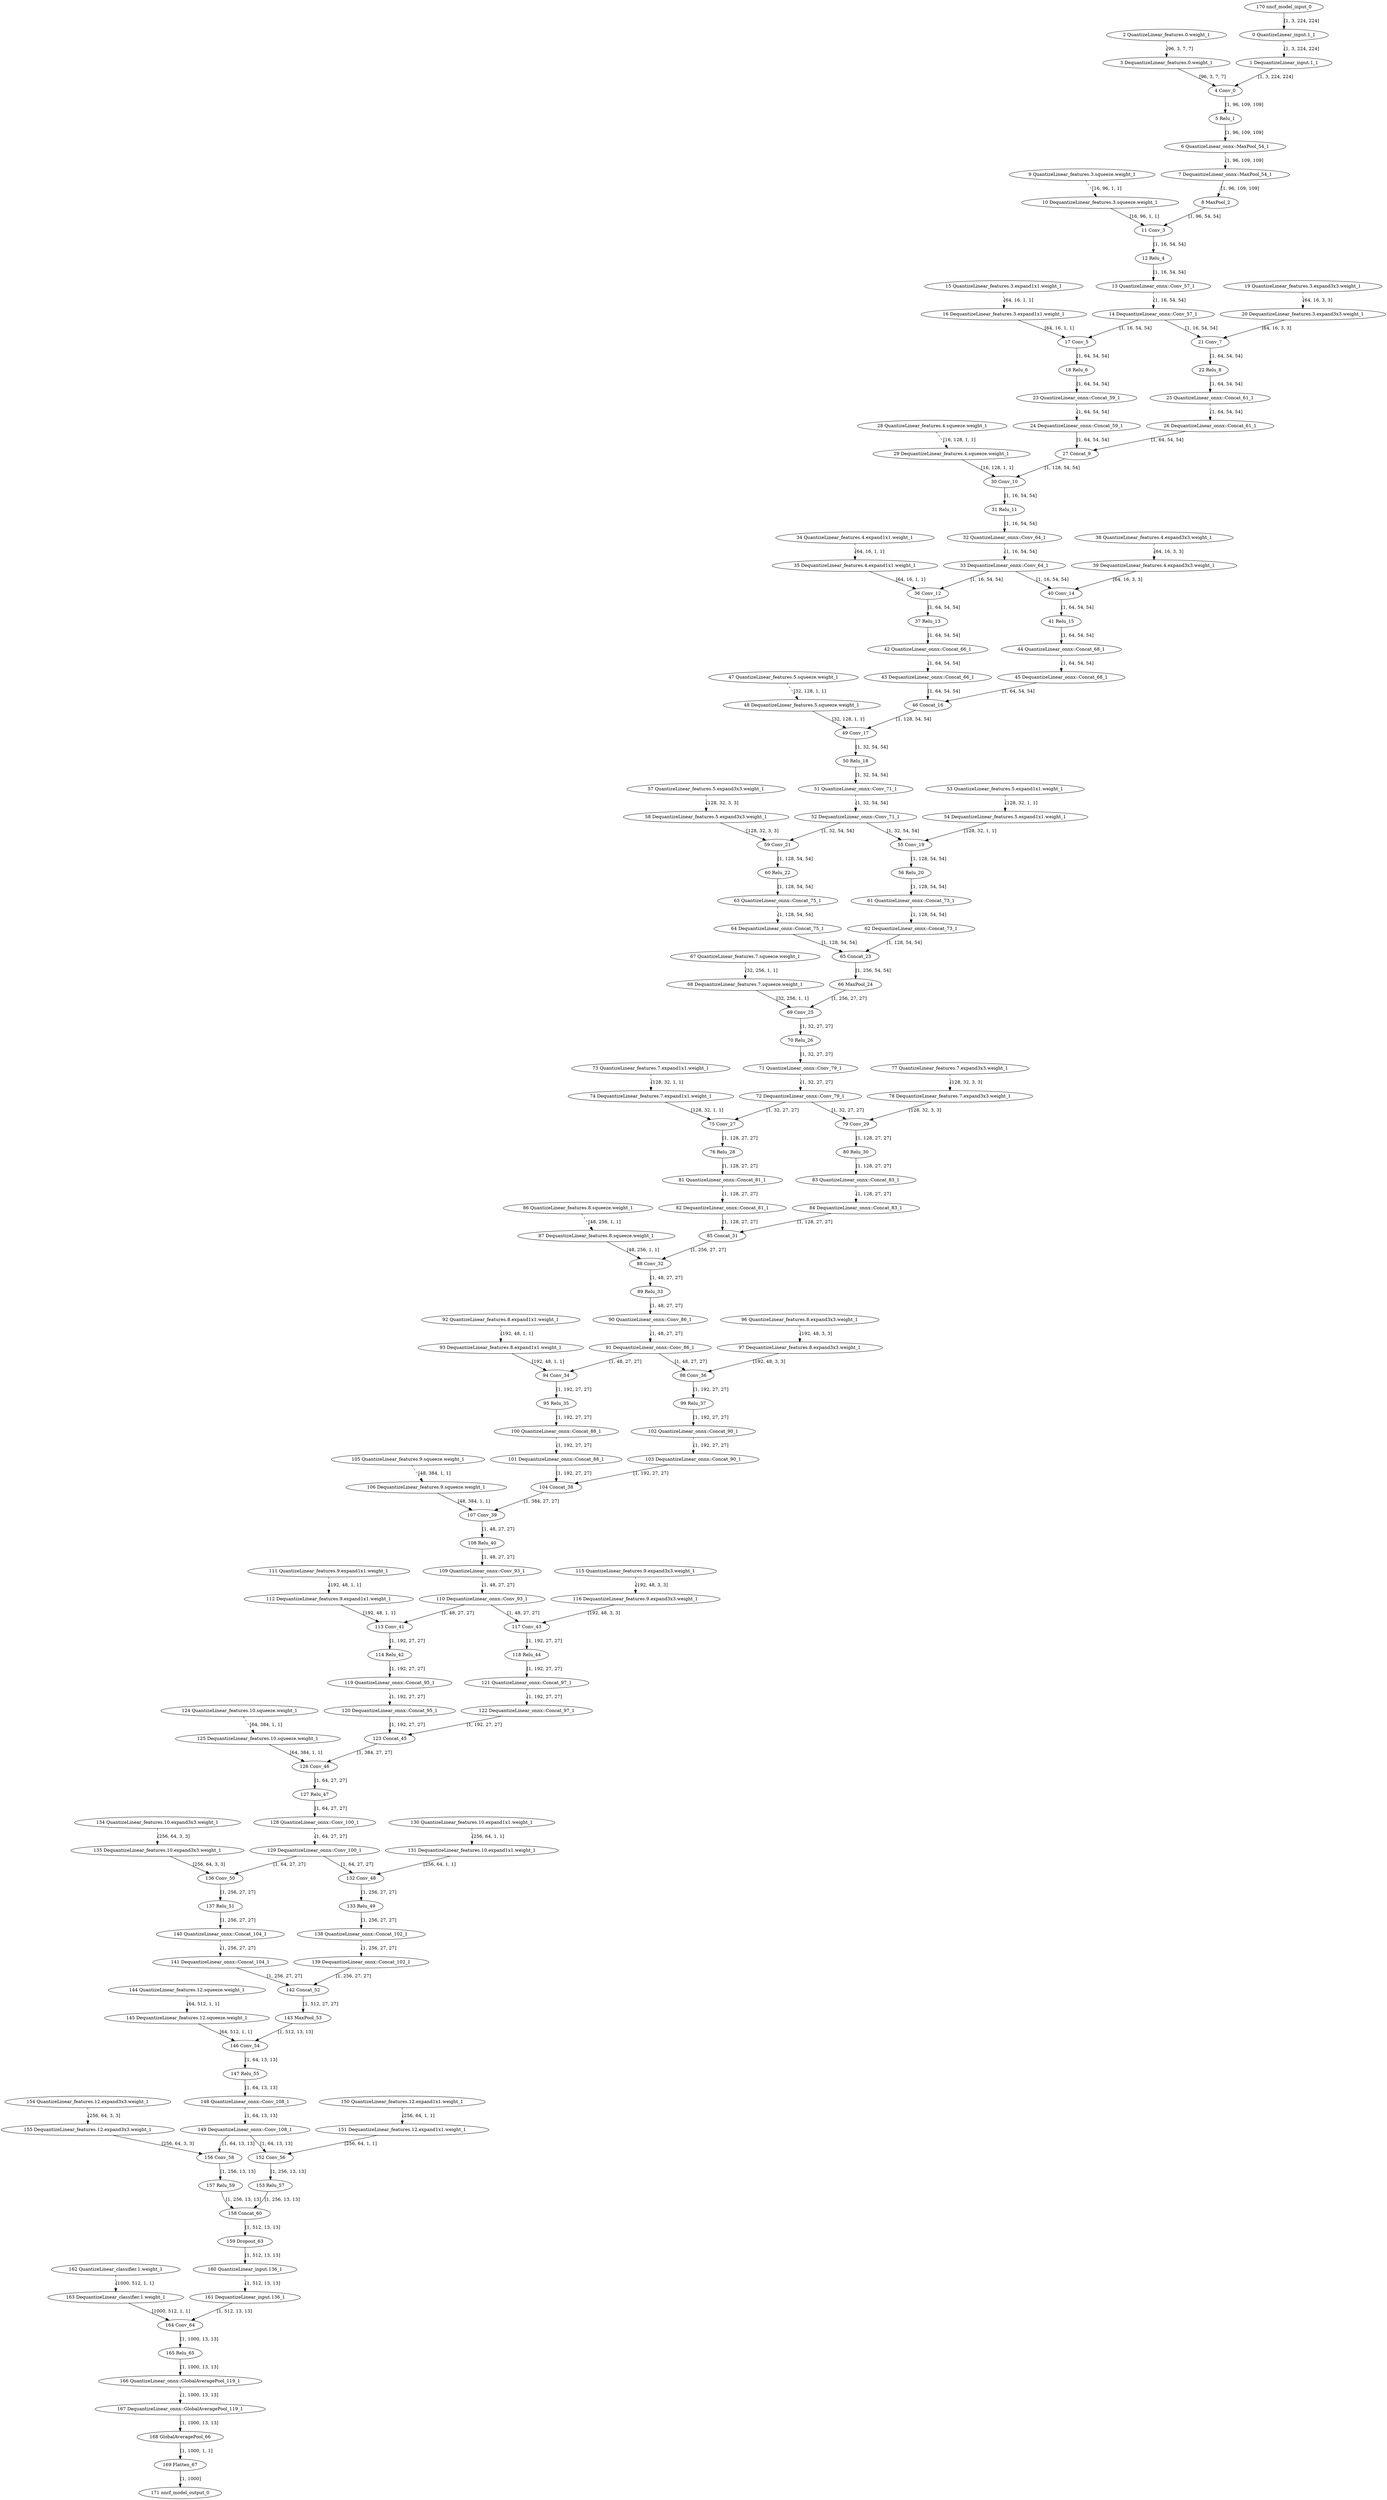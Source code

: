 strict digraph  {
"0 QuantizeLinear_input.1_1" [id=0, type=QuantizeLinear];
"1 DequantizeLinear_input.1_1" [id=1, type=DequantizeLinear];
"2 QuantizeLinear_features.0.weight_1" [id=2, type=QuantizeLinear];
"3 DequantizeLinear_features.0.weight_1" [id=3, type=DequantizeLinear];
"4 Conv_0" [id=4, type=Conv];
"5 Relu_1" [id=5, type=Relu];
"6 QuantizeLinear_onnx^^MaxPool_54_1" [id=6, label="6 QuantizeLinear_onnx::MaxPool_54_1", type=QuantizeLinear];
"7 DequantizeLinear_onnx^^MaxPool_54_1" [id=7, label="7 DequantizeLinear_onnx::MaxPool_54_1", type=DequantizeLinear];
"8 MaxPool_2" [id=8, type=MaxPool];
"9 QuantizeLinear_features.3.squeeze.weight_1" [id=9, type=QuantizeLinear];
"10 DequantizeLinear_features.3.squeeze.weight_1" [id=10, type=DequantizeLinear];
"11 Conv_3" [id=11, type=Conv];
"12 Relu_4" [id=12, type=Relu];
"13 QuantizeLinear_onnx^^Conv_57_1" [id=13, label="13 QuantizeLinear_onnx::Conv_57_1", type=QuantizeLinear];
"14 DequantizeLinear_onnx^^Conv_57_1" [id=14, label="14 DequantizeLinear_onnx::Conv_57_1", type=DequantizeLinear];
"15 QuantizeLinear_features.3.expand1x1.weight_1" [id=15, type=QuantizeLinear];
"16 DequantizeLinear_features.3.expand1x1.weight_1" [id=16, type=DequantizeLinear];
"17 Conv_5" [id=17, type=Conv];
"18 Relu_6" [id=18, type=Relu];
"19 QuantizeLinear_features.3.expand3x3.weight_1" [id=19, type=QuantizeLinear];
"20 DequantizeLinear_features.3.expand3x3.weight_1" [id=20, type=DequantizeLinear];
"21 Conv_7" [id=21, type=Conv];
"22 Relu_8" [id=22, type=Relu];
"23 QuantizeLinear_onnx^^Concat_59_1" [id=23, label="23 QuantizeLinear_onnx::Concat_59_1", type=QuantizeLinear];
"24 DequantizeLinear_onnx^^Concat_59_1" [id=24, label="24 DequantizeLinear_onnx::Concat_59_1", type=DequantizeLinear];
"25 QuantizeLinear_onnx^^Concat_61_1" [id=25, label="25 QuantizeLinear_onnx::Concat_61_1", type=QuantizeLinear];
"26 DequantizeLinear_onnx^^Concat_61_1" [id=26, label="26 DequantizeLinear_onnx::Concat_61_1", type=DequantizeLinear];
"27 Concat_9" [id=27, type=Concat];
"28 QuantizeLinear_features.4.squeeze.weight_1" [id=28, type=QuantizeLinear];
"29 DequantizeLinear_features.4.squeeze.weight_1" [id=29, type=DequantizeLinear];
"30 Conv_10" [id=30, type=Conv];
"31 Relu_11" [id=31, type=Relu];
"32 QuantizeLinear_onnx^^Conv_64_1" [id=32, label="32 QuantizeLinear_onnx::Conv_64_1", type=QuantizeLinear];
"33 DequantizeLinear_onnx^^Conv_64_1" [id=33, label="33 DequantizeLinear_onnx::Conv_64_1", type=DequantizeLinear];
"34 QuantizeLinear_features.4.expand1x1.weight_1" [id=34, type=QuantizeLinear];
"35 DequantizeLinear_features.4.expand1x1.weight_1" [id=35, type=DequantizeLinear];
"36 Conv_12" [id=36, type=Conv];
"37 Relu_13" [id=37, type=Relu];
"38 QuantizeLinear_features.4.expand3x3.weight_1" [id=38, type=QuantizeLinear];
"39 DequantizeLinear_features.4.expand3x3.weight_1" [id=39, type=DequantizeLinear];
"40 Conv_14" [id=40, type=Conv];
"41 Relu_15" [id=41, type=Relu];
"42 QuantizeLinear_onnx^^Concat_66_1" [id=42, label="42 QuantizeLinear_onnx::Concat_66_1", type=QuantizeLinear];
"43 DequantizeLinear_onnx^^Concat_66_1" [id=43, label="43 DequantizeLinear_onnx::Concat_66_1", type=DequantizeLinear];
"44 QuantizeLinear_onnx^^Concat_68_1" [id=44, label="44 QuantizeLinear_onnx::Concat_68_1", type=QuantizeLinear];
"45 DequantizeLinear_onnx^^Concat_68_1" [id=45, label="45 DequantizeLinear_onnx::Concat_68_1", type=DequantizeLinear];
"46 Concat_16" [id=46, type=Concat];
"47 QuantizeLinear_features.5.squeeze.weight_1" [id=47, type=QuantizeLinear];
"48 DequantizeLinear_features.5.squeeze.weight_1" [id=48, type=DequantizeLinear];
"49 Conv_17" [id=49, type=Conv];
"50 Relu_18" [id=50, type=Relu];
"51 QuantizeLinear_onnx^^Conv_71_1" [id=51, label="51 QuantizeLinear_onnx::Conv_71_1", type=QuantizeLinear];
"52 DequantizeLinear_onnx^^Conv_71_1" [id=52, label="52 DequantizeLinear_onnx::Conv_71_1", type=DequantizeLinear];
"53 QuantizeLinear_features.5.expand1x1.weight_1" [id=53, type=QuantizeLinear];
"54 DequantizeLinear_features.5.expand1x1.weight_1" [id=54, type=DequantizeLinear];
"55 Conv_19" [id=55, type=Conv];
"56 Relu_20" [id=56, type=Relu];
"57 QuantizeLinear_features.5.expand3x3.weight_1" [id=57, type=QuantizeLinear];
"58 DequantizeLinear_features.5.expand3x3.weight_1" [id=58, type=DequantizeLinear];
"59 Conv_21" [id=59, type=Conv];
"60 Relu_22" [id=60, type=Relu];
"61 QuantizeLinear_onnx^^Concat_73_1" [id=61, label="61 QuantizeLinear_onnx::Concat_73_1", type=QuantizeLinear];
"62 DequantizeLinear_onnx^^Concat_73_1" [id=62, label="62 DequantizeLinear_onnx::Concat_73_1", type=DequantizeLinear];
"63 QuantizeLinear_onnx^^Concat_75_1" [id=63, label="63 QuantizeLinear_onnx::Concat_75_1", type=QuantizeLinear];
"64 DequantizeLinear_onnx^^Concat_75_1" [id=64, label="64 DequantizeLinear_onnx::Concat_75_1", type=DequantizeLinear];
"65 Concat_23" [id=65, type=Concat];
"66 MaxPool_24" [id=66, type=MaxPool];
"67 QuantizeLinear_features.7.squeeze.weight_1" [id=67, type=QuantizeLinear];
"68 DequantizeLinear_features.7.squeeze.weight_1" [id=68, type=DequantizeLinear];
"69 Conv_25" [id=69, type=Conv];
"70 Relu_26" [id=70, type=Relu];
"71 QuantizeLinear_onnx^^Conv_79_1" [id=71, label="71 QuantizeLinear_onnx::Conv_79_1", type=QuantizeLinear];
"72 DequantizeLinear_onnx^^Conv_79_1" [id=72, label="72 DequantizeLinear_onnx::Conv_79_1", type=DequantizeLinear];
"73 QuantizeLinear_features.7.expand1x1.weight_1" [id=73, type=QuantizeLinear];
"74 DequantizeLinear_features.7.expand1x1.weight_1" [id=74, type=DequantizeLinear];
"75 Conv_27" [id=75, type=Conv];
"76 Relu_28" [id=76, type=Relu];
"77 QuantizeLinear_features.7.expand3x3.weight_1" [id=77, type=QuantizeLinear];
"78 DequantizeLinear_features.7.expand3x3.weight_1" [id=78, type=DequantizeLinear];
"79 Conv_29" [id=79, type=Conv];
"80 Relu_30" [id=80, type=Relu];
"81 QuantizeLinear_onnx^^Concat_81_1" [id=81, label="81 QuantizeLinear_onnx::Concat_81_1", type=QuantizeLinear];
"82 DequantizeLinear_onnx^^Concat_81_1" [id=82, label="82 DequantizeLinear_onnx::Concat_81_1", type=DequantizeLinear];
"83 QuantizeLinear_onnx^^Concat_83_1" [id=83, label="83 QuantizeLinear_onnx::Concat_83_1", type=QuantizeLinear];
"84 DequantizeLinear_onnx^^Concat_83_1" [id=84, label="84 DequantizeLinear_onnx::Concat_83_1", type=DequantizeLinear];
"85 Concat_31" [id=85, type=Concat];
"86 QuantizeLinear_features.8.squeeze.weight_1" [id=86, type=QuantizeLinear];
"87 DequantizeLinear_features.8.squeeze.weight_1" [id=87, type=DequantizeLinear];
"88 Conv_32" [id=88, type=Conv];
"89 Relu_33" [id=89, type=Relu];
"90 QuantizeLinear_onnx^^Conv_86_1" [id=90, label="90 QuantizeLinear_onnx::Conv_86_1", type=QuantizeLinear];
"91 DequantizeLinear_onnx^^Conv_86_1" [id=91, label="91 DequantizeLinear_onnx::Conv_86_1", type=DequantizeLinear];
"92 QuantizeLinear_features.8.expand1x1.weight_1" [id=92, type=QuantizeLinear];
"93 DequantizeLinear_features.8.expand1x1.weight_1" [id=93, type=DequantizeLinear];
"94 Conv_34" [id=94, type=Conv];
"95 Relu_35" [id=95, type=Relu];
"96 QuantizeLinear_features.8.expand3x3.weight_1" [id=96, type=QuantizeLinear];
"97 DequantizeLinear_features.8.expand3x3.weight_1" [id=97, type=DequantizeLinear];
"98 Conv_36" [id=98, type=Conv];
"99 Relu_37" [id=99, type=Relu];
"100 QuantizeLinear_onnx^^Concat_88_1" [id=100, label="100 QuantizeLinear_onnx::Concat_88_1", type=QuantizeLinear];
"101 DequantizeLinear_onnx^^Concat_88_1" [id=101, label="101 DequantizeLinear_onnx::Concat_88_1", type=DequantizeLinear];
"102 QuantizeLinear_onnx^^Concat_90_1" [id=102, label="102 QuantizeLinear_onnx::Concat_90_1", type=QuantizeLinear];
"103 DequantizeLinear_onnx^^Concat_90_1" [id=103, label="103 DequantizeLinear_onnx::Concat_90_1", type=DequantizeLinear];
"104 Concat_38" [id=104, type=Concat];
"105 QuantizeLinear_features.9.squeeze.weight_1" [id=105, type=QuantizeLinear];
"106 DequantizeLinear_features.9.squeeze.weight_1" [id=106, type=DequantizeLinear];
"107 Conv_39" [id=107, type=Conv];
"108 Relu_40" [id=108, type=Relu];
"109 QuantizeLinear_onnx^^Conv_93_1" [id=109, label="109 QuantizeLinear_onnx::Conv_93_1", type=QuantizeLinear];
"110 DequantizeLinear_onnx^^Conv_93_1" [id=110, label="110 DequantizeLinear_onnx::Conv_93_1", type=DequantizeLinear];
"111 QuantizeLinear_features.9.expand1x1.weight_1" [id=111, type=QuantizeLinear];
"112 DequantizeLinear_features.9.expand1x1.weight_1" [id=112, type=DequantizeLinear];
"113 Conv_41" [id=113, type=Conv];
"114 Relu_42" [id=114, type=Relu];
"115 QuantizeLinear_features.9.expand3x3.weight_1" [id=115, type=QuantizeLinear];
"116 DequantizeLinear_features.9.expand3x3.weight_1" [id=116, type=DequantizeLinear];
"117 Conv_43" [id=117, type=Conv];
"118 Relu_44" [id=118, type=Relu];
"119 QuantizeLinear_onnx^^Concat_95_1" [id=119, label="119 QuantizeLinear_onnx::Concat_95_1", type=QuantizeLinear];
"120 DequantizeLinear_onnx^^Concat_95_1" [id=120, label="120 DequantizeLinear_onnx::Concat_95_1", type=DequantizeLinear];
"121 QuantizeLinear_onnx^^Concat_97_1" [id=121, label="121 QuantizeLinear_onnx::Concat_97_1", type=QuantizeLinear];
"122 DequantizeLinear_onnx^^Concat_97_1" [id=122, label="122 DequantizeLinear_onnx::Concat_97_1", type=DequantizeLinear];
"123 Concat_45" [id=123, type=Concat];
"124 QuantizeLinear_features.10.squeeze.weight_1" [id=124, type=QuantizeLinear];
"125 DequantizeLinear_features.10.squeeze.weight_1" [id=125, type=DequantizeLinear];
"126 Conv_46" [id=126, type=Conv];
"127 Relu_47" [id=127, type=Relu];
"128 QuantizeLinear_onnx^^Conv_100_1" [id=128, label="128 QuantizeLinear_onnx::Conv_100_1", type=QuantizeLinear];
"129 DequantizeLinear_onnx^^Conv_100_1" [id=129, label="129 DequantizeLinear_onnx::Conv_100_1", type=DequantizeLinear];
"130 QuantizeLinear_features.10.expand1x1.weight_1" [id=130, type=QuantizeLinear];
"131 DequantizeLinear_features.10.expand1x1.weight_1" [id=131, type=DequantizeLinear];
"132 Conv_48" [id=132, type=Conv];
"133 Relu_49" [id=133, type=Relu];
"134 QuantizeLinear_features.10.expand3x3.weight_1" [id=134, type=QuantizeLinear];
"135 DequantizeLinear_features.10.expand3x3.weight_1" [id=135, type=DequantizeLinear];
"136 Conv_50" [id=136, type=Conv];
"137 Relu_51" [id=137, type=Relu];
"138 QuantizeLinear_onnx^^Concat_102_1" [id=138, label="138 QuantizeLinear_onnx::Concat_102_1", type=QuantizeLinear];
"139 DequantizeLinear_onnx^^Concat_102_1" [id=139, label="139 DequantizeLinear_onnx::Concat_102_1", type=DequantizeLinear];
"140 QuantizeLinear_onnx^^Concat_104_1" [id=140, label="140 QuantizeLinear_onnx::Concat_104_1", type=QuantizeLinear];
"141 DequantizeLinear_onnx^^Concat_104_1" [id=141, label="141 DequantizeLinear_onnx::Concat_104_1", type=DequantizeLinear];
"142 Concat_52" [id=142, type=Concat];
"143 MaxPool_53" [id=143, type=MaxPool];
"144 QuantizeLinear_features.12.squeeze.weight_1" [id=144, type=QuantizeLinear];
"145 DequantizeLinear_features.12.squeeze.weight_1" [id=145, type=DequantizeLinear];
"146 Conv_54" [id=146, type=Conv];
"147 Relu_55" [id=147, type=Relu];
"148 QuantizeLinear_onnx^^Conv_108_1" [id=148, label="148 QuantizeLinear_onnx::Conv_108_1", type=QuantizeLinear];
"149 DequantizeLinear_onnx^^Conv_108_1" [id=149, label="149 DequantizeLinear_onnx::Conv_108_1", type=DequantizeLinear];
"150 QuantizeLinear_features.12.expand1x1.weight_1" [id=150, type=QuantizeLinear];
"151 DequantizeLinear_features.12.expand1x1.weight_1" [id=151, type=DequantizeLinear];
"152 Conv_56" [id=152, type=Conv];
"153 Relu_57" [id=153, type=Relu];
"154 QuantizeLinear_features.12.expand3x3.weight_1" [id=154, type=QuantizeLinear];
"155 DequantizeLinear_features.12.expand3x3.weight_1" [id=155, type=DequantizeLinear];
"156 Conv_58" [id=156, type=Conv];
"157 Relu_59" [id=157, type=Relu];
"158 Concat_60" [id=158, type=Concat];
"159 Dropout_63" [id=159, type=Dropout];
"160 QuantizeLinear_input.136_1" [id=160, type=QuantizeLinear];
"161 DequantizeLinear_input.136_1" [id=161, type=DequantizeLinear];
"162 QuantizeLinear_classifier.1.weight_1" [id=162, type=QuantizeLinear];
"163 DequantizeLinear_classifier.1.weight_1" [id=163, type=DequantizeLinear];
"164 Conv_64" [id=164, type=Conv];
"165 Relu_65" [id=165, type=Relu];
"166 QuantizeLinear_onnx^^GlobalAveragePool_119_1" [id=166, label="166 QuantizeLinear_onnx::GlobalAveragePool_119_1", type=QuantizeLinear];
"167 DequantizeLinear_onnx^^GlobalAveragePool_119_1" [id=167, label="167 DequantizeLinear_onnx::GlobalAveragePool_119_1", type=DequantizeLinear];
"168 GlobalAveragePool_66" [id=168, type=GlobalAveragePool];
"169 Flatten_67" [id=169, type=Flatten];
"170 nncf_model_input_0" [id=170, type=nncf_model_input];
"171 nncf_model_output_0" [id=171, type=nncf_model_output];
"0 QuantizeLinear_input.1_1" -> "1 DequantizeLinear_input.1_1"  [label="[1, 3, 224, 224]", style=dashed];
"1 DequantizeLinear_input.1_1" -> "4 Conv_0"  [label="[1, 3, 224, 224]", style=solid];
"2 QuantizeLinear_features.0.weight_1" -> "3 DequantizeLinear_features.0.weight_1"  [label="[96, 3, 7, 7]", style=dashed];
"3 DequantizeLinear_features.0.weight_1" -> "4 Conv_0"  [label="[96, 3, 7, 7]", style=solid];
"4 Conv_0" -> "5 Relu_1"  [label="[1, 96, 109, 109]", style=solid];
"5 Relu_1" -> "6 QuantizeLinear_onnx^^MaxPool_54_1"  [label="[1, 96, 109, 109]", style=solid];
"6 QuantizeLinear_onnx^^MaxPool_54_1" -> "7 DequantizeLinear_onnx^^MaxPool_54_1"  [label="[1, 96, 109, 109]", style=dashed];
"7 DequantizeLinear_onnx^^MaxPool_54_1" -> "8 MaxPool_2"  [label="[1, 96, 109, 109]", style=solid];
"8 MaxPool_2" -> "11 Conv_3"  [label="[1, 96, 54, 54]", style=solid];
"9 QuantizeLinear_features.3.squeeze.weight_1" -> "10 DequantizeLinear_features.3.squeeze.weight_1"  [label="[16, 96, 1, 1]", style=dashed];
"10 DequantizeLinear_features.3.squeeze.weight_1" -> "11 Conv_3"  [label="[16, 96, 1, 1]", style=solid];
"11 Conv_3" -> "12 Relu_4"  [label="[1, 16, 54, 54]", style=solid];
"12 Relu_4" -> "13 QuantizeLinear_onnx^^Conv_57_1"  [label="[1, 16, 54, 54]", style=solid];
"13 QuantizeLinear_onnx^^Conv_57_1" -> "14 DequantizeLinear_onnx^^Conv_57_1"  [label="[1, 16, 54, 54]", style=dashed];
"14 DequantizeLinear_onnx^^Conv_57_1" -> "17 Conv_5"  [label="[1, 16, 54, 54]", style=solid];
"14 DequantizeLinear_onnx^^Conv_57_1" -> "21 Conv_7"  [label="[1, 16, 54, 54]", style=solid];
"15 QuantizeLinear_features.3.expand1x1.weight_1" -> "16 DequantizeLinear_features.3.expand1x1.weight_1"  [label="[64, 16, 1, 1]", style=dashed];
"16 DequantizeLinear_features.3.expand1x1.weight_1" -> "17 Conv_5"  [label="[64, 16, 1, 1]", style=solid];
"17 Conv_5" -> "18 Relu_6"  [label="[1, 64, 54, 54]", style=solid];
"18 Relu_6" -> "23 QuantizeLinear_onnx^^Concat_59_1"  [label="[1, 64, 54, 54]", style=solid];
"19 QuantizeLinear_features.3.expand3x3.weight_1" -> "20 DequantizeLinear_features.3.expand3x3.weight_1"  [label="[64, 16, 3, 3]", style=dashed];
"20 DequantizeLinear_features.3.expand3x3.weight_1" -> "21 Conv_7"  [label="[64, 16, 3, 3]", style=solid];
"21 Conv_7" -> "22 Relu_8"  [label="[1, 64, 54, 54]", style=solid];
"22 Relu_8" -> "25 QuantizeLinear_onnx^^Concat_61_1"  [label="[1, 64, 54, 54]", style=solid];
"23 QuantizeLinear_onnx^^Concat_59_1" -> "24 DequantizeLinear_onnx^^Concat_59_1"  [label="[1, 64, 54, 54]", style=dashed];
"24 DequantizeLinear_onnx^^Concat_59_1" -> "27 Concat_9"  [label="[1, 64, 54, 54]", style=solid];
"25 QuantizeLinear_onnx^^Concat_61_1" -> "26 DequantizeLinear_onnx^^Concat_61_1"  [label="[1, 64, 54, 54]", style=dashed];
"26 DequantizeLinear_onnx^^Concat_61_1" -> "27 Concat_9"  [label="[1, 64, 54, 54]", style=solid];
"27 Concat_9" -> "30 Conv_10"  [label="[1, 128, 54, 54]", style=solid];
"28 QuantizeLinear_features.4.squeeze.weight_1" -> "29 DequantizeLinear_features.4.squeeze.weight_1"  [label="[16, 128, 1, 1]", style=dashed];
"29 DequantizeLinear_features.4.squeeze.weight_1" -> "30 Conv_10"  [label="[16, 128, 1, 1]", style=solid];
"30 Conv_10" -> "31 Relu_11"  [label="[1, 16, 54, 54]", style=solid];
"31 Relu_11" -> "32 QuantizeLinear_onnx^^Conv_64_1"  [label="[1, 16, 54, 54]", style=solid];
"32 QuantizeLinear_onnx^^Conv_64_1" -> "33 DequantizeLinear_onnx^^Conv_64_1"  [label="[1, 16, 54, 54]", style=dashed];
"33 DequantizeLinear_onnx^^Conv_64_1" -> "36 Conv_12"  [label="[1, 16, 54, 54]", style=solid];
"33 DequantizeLinear_onnx^^Conv_64_1" -> "40 Conv_14"  [label="[1, 16, 54, 54]", style=solid];
"34 QuantizeLinear_features.4.expand1x1.weight_1" -> "35 DequantizeLinear_features.4.expand1x1.weight_1"  [label="[64, 16, 1, 1]", style=dashed];
"35 DequantizeLinear_features.4.expand1x1.weight_1" -> "36 Conv_12"  [label="[64, 16, 1, 1]", style=solid];
"36 Conv_12" -> "37 Relu_13"  [label="[1, 64, 54, 54]", style=solid];
"37 Relu_13" -> "42 QuantizeLinear_onnx^^Concat_66_1"  [label="[1, 64, 54, 54]", style=solid];
"38 QuantizeLinear_features.4.expand3x3.weight_1" -> "39 DequantizeLinear_features.4.expand3x3.weight_1"  [label="[64, 16, 3, 3]", style=dashed];
"39 DequantizeLinear_features.4.expand3x3.weight_1" -> "40 Conv_14"  [label="[64, 16, 3, 3]", style=solid];
"40 Conv_14" -> "41 Relu_15"  [label="[1, 64, 54, 54]", style=solid];
"41 Relu_15" -> "44 QuantizeLinear_onnx^^Concat_68_1"  [label="[1, 64, 54, 54]", style=solid];
"42 QuantizeLinear_onnx^^Concat_66_1" -> "43 DequantizeLinear_onnx^^Concat_66_1"  [label="[1, 64, 54, 54]", style=dashed];
"43 DequantizeLinear_onnx^^Concat_66_1" -> "46 Concat_16"  [label="[1, 64, 54, 54]", style=solid];
"44 QuantizeLinear_onnx^^Concat_68_1" -> "45 DequantizeLinear_onnx^^Concat_68_1"  [label="[1, 64, 54, 54]", style=dashed];
"45 DequantizeLinear_onnx^^Concat_68_1" -> "46 Concat_16"  [label="[1, 64, 54, 54]", style=solid];
"46 Concat_16" -> "49 Conv_17"  [label="[1, 128, 54, 54]", style=solid];
"47 QuantizeLinear_features.5.squeeze.weight_1" -> "48 DequantizeLinear_features.5.squeeze.weight_1"  [label="[32, 128, 1, 1]", style=dashed];
"48 DequantizeLinear_features.5.squeeze.weight_1" -> "49 Conv_17"  [label="[32, 128, 1, 1]", style=solid];
"49 Conv_17" -> "50 Relu_18"  [label="[1, 32, 54, 54]", style=solid];
"50 Relu_18" -> "51 QuantizeLinear_onnx^^Conv_71_1"  [label="[1, 32, 54, 54]", style=solid];
"51 QuantizeLinear_onnx^^Conv_71_1" -> "52 DequantizeLinear_onnx^^Conv_71_1"  [label="[1, 32, 54, 54]", style=dashed];
"52 DequantizeLinear_onnx^^Conv_71_1" -> "55 Conv_19"  [label="[1, 32, 54, 54]", style=solid];
"52 DequantizeLinear_onnx^^Conv_71_1" -> "59 Conv_21"  [label="[1, 32, 54, 54]", style=solid];
"53 QuantizeLinear_features.5.expand1x1.weight_1" -> "54 DequantizeLinear_features.5.expand1x1.weight_1"  [label="[128, 32, 1, 1]", style=dashed];
"54 DequantizeLinear_features.5.expand1x1.weight_1" -> "55 Conv_19"  [label="[128, 32, 1, 1]", style=solid];
"55 Conv_19" -> "56 Relu_20"  [label="[1, 128, 54, 54]", style=solid];
"56 Relu_20" -> "61 QuantizeLinear_onnx^^Concat_73_1"  [label="[1, 128, 54, 54]", style=solid];
"57 QuantizeLinear_features.5.expand3x3.weight_1" -> "58 DequantizeLinear_features.5.expand3x3.weight_1"  [label="[128, 32, 3, 3]", style=dashed];
"58 DequantizeLinear_features.5.expand3x3.weight_1" -> "59 Conv_21"  [label="[128, 32, 3, 3]", style=solid];
"59 Conv_21" -> "60 Relu_22"  [label="[1, 128, 54, 54]", style=solid];
"60 Relu_22" -> "63 QuantizeLinear_onnx^^Concat_75_1"  [label="[1, 128, 54, 54]", style=solid];
"61 QuantizeLinear_onnx^^Concat_73_1" -> "62 DequantizeLinear_onnx^^Concat_73_1"  [label="[1, 128, 54, 54]", style=dashed];
"62 DequantizeLinear_onnx^^Concat_73_1" -> "65 Concat_23"  [label="[1, 128, 54, 54]", style=solid];
"63 QuantizeLinear_onnx^^Concat_75_1" -> "64 DequantizeLinear_onnx^^Concat_75_1"  [label="[1, 128, 54, 54]", style=dashed];
"64 DequantizeLinear_onnx^^Concat_75_1" -> "65 Concat_23"  [label="[1, 128, 54, 54]", style=solid];
"65 Concat_23" -> "66 MaxPool_24"  [label="[1, 256, 54, 54]", style=solid];
"66 MaxPool_24" -> "69 Conv_25"  [label="[1, 256, 27, 27]", style=solid];
"67 QuantizeLinear_features.7.squeeze.weight_1" -> "68 DequantizeLinear_features.7.squeeze.weight_1"  [label="[32, 256, 1, 1]", style=dashed];
"68 DequantizeLinear_features.7.squeeze.weight_1" -> "69 Conv_25"  [label="[32, 256, 1, 1]", style=solid];
"69 Conv_25" -> "70 Relu_26"  [label="[1, 32, 27, 27]", style=solid];
"70 Relu_26" -> "71 QuantizeLinear_onnx^^Conv_79_1"  [label="[1, 32, 27, 27]", style=solid];
"71 QuantizeLinear_onnx^^Conv_79_1" -> "72 DequantizeLinear_onnx^^Conv_79_1"  [label="[1, 32, 27, 27]", style=dashed];
"72 DequantizeLinear_onnx^^Conv_79_1" -> "75 Conv_27"  [label="[1, 32, 27, 27]", style=solid];
"72 DequantizeLinear_onnx^^Conv_79_1" -> "79 Conv_29"  [label="[1, 32, 27, 27]", style=solid];
"73 QuantizeLinear_features.7.expand1x1.weight_1" -> "74 DequantizeLinear_features.7.expand1x1.weight_1"  [label="[128, 32, 1, 1]", style=dashed];
"74 DequantizeLinear_features.7.expand1x1.weight_1" -> "75 Conv_27"  [label="[128, 32, 1, 1]", style=solid];
"75 Conv_27" -> "76 Relu_28"  [label="[1, 128, 27, 27]", style=solid];
"76 Relu_28" -> "81 QuantizeLinear_onnx^^Concat_81_1"  [label="[1, 128, 27, 27]", style=solid];
"77 QuantizeLinear_features.7.expand3x3.weight_1" -> "78 DequantizeLinear_features.7.expand3x3.weight_1"  [label="[128, 32, 3, 3]", style=dashed];
"78 DequantizeLinear_features.7.expand3x3.weight_1" -> "79 Conv_29"  [label="[128, 32, 3, 3]", style=solid];
"79 Conv_29" -> "80 Relu_30"  [label="[1, 128, 27, 27]", style=solid];
"80 Relu_30" -> "83 QuantizeLinear_onnx^^Concat_83_1"  [label="[1, 128, 27, 27]", style=solid];
"81 QuantizeLinear_onnx^^Concat_81_1" -> "82 DequantizeLinear_onnx^^Concat_81_1"  [label="[1, 128, 27, 27]", style=dashed];
"82 DequantizeLinear_onnx^^Concat_81_1" -> "85 Concat_31"  [label="[1, 128, 27, 27]", style=solid];
"83 QuantizeLinear_onnx^^Concat_83_1" -> "84 DequantizeLinear_onnx^^Concat_83_1"  [label="[1, 128, 27, 27]", style=dashed];
"84 DequantizeLinear_onnx^^Concat_83_1" -> "85 Concat_31"  [label="[1, 128, 27, 27]", style=solid];
"85 Concat_31" -> "88 Conv_32"  [label="[1, 256, 27, 27]", style=solid];
"86 QuantizeLinear_features.8.squeeze.weight_1" -> "87 DequantizeLinear_features.8.squeeze.weight_1"  [label="[48, 256, 1, 1]", style=dashed];
"87 DequantizeLinear_features.8.squeeze.weight_1" -> "88 Conv_32"  [label="[48, 256, 1, 1]", style=solid];
"88 Conv_32" -> "89 Relu_33"  [label="[1, 48, 27, 27]", style=solid];
"89 Relu_33" -> "90 QuantizeLinear_onnx^^Conv_86_1"  [label="[1, 48, 27, 27]", style=solid];
"90 QuantizeLinear_onnx^^Conv_86_1" -> "91 DequantizeLinear_onnx^^Conv_86_1"  [label="[1, 48, 27, 27]", style=dashed];
"91 DequantizeLinear_onnx^^Conv_86_1" -> "94 Conv_34"  [label="[1, 48, 27, 27]", style=solid];
"91 DequantizeLinear_onnx^^Conv_86_1" -> "98 Conv_36"  [label="[1, 48, 27, 27]", style=solid];
"92 QuantizeLinear_features.8.expand1x1.weight_1" -> "93 DequantizeLinear_features.8.expand1x1.weight_1"  [label="[192, 48, 1, 1]", style=dashed];
"93 DequantizeLinear_features.8.expand1x1.weight_1" -> "94 Conv_34"  [label="[192, 48, 1, 1]", style=solid];
"94 Conv_34" -> "95 Relu_35"  [label="[1, 192, 27, 27]", style=solid];
"95 Relu_35" -> "100 QuantizeLinear_onnx^^Concat_88_1"  [label="[1, 192, 27, 27]", style=solid];
"96 QuantizeLinear_features.8.expand3x3.weight_1" -> "97 DequantizeLinear_features.8.expand3x3.weight_1"  [label="[192, 48, 3, 3]", style=dashed];
"97 DequantizeLinear_features.8.expand3x3.weight_1" -> "98 Conv_36"  [label="[192, 48, 3, 3]", style=solid];
"98 Conv_36" -> "99 Relu_37"  [label="[1, 192, 27, 27]", style=solid];
"99 Relu_37" -> "102 QuantizeLinear_onnx^^Concat_90_1"  [label="[1, 192, 27, 27]", style=solid];
"100 QuantizeLinear_onnx^^Concat_88_1" -> "101 DequantizeLinear_onnx^^Concat_88_1"  [label="[1, 192, 27, 27]", style=dashed];
"101 DequantizeLinear_onnx^^Concat_88_1" -> "104 Concat_38"  [label="[1, 192, 27, 27]", style=solid];
"102 QuantizeLinear_onnx^^Concat_90_1" -> "103 DequantizeLinear_onnx^^Concat_90_1"  [label="[1, 192, 27, 27]", style=dashed];
"103 DequantizeLinear_onnx^^Concat_90_1" -> "104 Concat_38"  [label="[1, 192, 27, 27]", style=solid];
"104 Concat_38" -> "107 Conv_39"  [label="[1, 384, 27, 27]", style=solid];
"105 QuantizeLinear_features.9.squeeze.weight_1" -> "106 DequantizeLinear_features.9.squeeze.weight_1"  [label="[48, 384, 1, 1]", style=dashed];
"106 DequantizeLinear_features.9.squeeze.weight_1" -> "107 Conv_39"  [label="[48, 384, 1, 1]", style=solid];
"107 Conv_39" -> "108 Relu_40"  [label="[1, 48, 27, 27]", style=solid];
"108 Relu_40" -> "109 QuantizeLinear_onnx^^Conv_93_1"  [label="[1, 48, 27, 27]", style=solid];
"109 QuantizeLinear_onnx^^Conv_93_1" -> "110 DequantizeLinear_onnx^^Conv_93_1"  [label="[1, 48, 27, 27]", style=dashed];
"110 DequantizeLinear_onnx^^Conv_93_1" -> "113 Conv_41"  [label="[1, 48, 27, 27]", style=solid];
"110 DequantizeLinear_onnx^^Conv_93_1" -> "117 Conv_43"  [label="[1, 48, 27, 27]", style=solid];
"111 QuantizeLinear_features.9.expand1x1.weight_1" -> "112 DequantizeLinear_features.9.expand1x1.weight_1"  [label="[192, 48, 1, 1]", style=dashed];
"112 DequantizeLinear_features.9.expand1x1.weight_1" -> "113 Conv_41"  [label="[192, 48, 1, 1]", style=solid];
"113 Conv_41" -> "114 Relu_42"  [label="[1, 192, 27, 27]", style=solid];
"114 Relu_42" -> "119 QuantizeLinear_onnx^^Concat_95_1"  [label="[1, 192, 27, 27]", style=solid];
"115 QuantizeLinear_features.9.expand3x3.weight_1" -> "116 DequantizeLinear_features.9.expand3x3.weight_1"  [label="[192, 48, 3, 3]", style=dashed];
"116 DequantizeLinear_features.9.expand3x3.weight_1" -> "117 Conv_43"  [label="[192, 48, 3, 3]", style=solid];
"117 Conv_43" -> "118 Relu_44"  [label="[1, 192, 27, 27]", style=solid];
"118 Relu_44" -> "121 QuantizeLinear_onnx^^Concat_97_1"  [label="[1, 192, 27, 27]", style=solid];
"119 QuantizeLinear_onnx^^Concat_95_1" -> "120 DequantizeLinear_onnx^^Concat_95_1"  [label="[1, 192, 27, 27]", style=dashed];
"120 DequantizeLinear_onnx^^Concat_95_1" -> "123 Concat_45"  [label="[1, 192, 27, 27]", style=solid];
"121 QuantizeLinear_onnx^^Concat_97_1" -> "122 DequantizeLinear_onnx^^Concat_97_1"  [label="[1, 192, 27, 27]", style=dashed];
"122 DequantizeLinear_onnx^^Concat_97_1" -> "123 Concat_45"  [label="[1, 192, 27, 27]", style=solid];
"123 Concat_45" -> "126 Conv_46"  [label="[1, 384, 27, 27]", style=solid];
"124 QuantizeLinear_features.10.squeeze.weight_1" -> "125 DequantizeLinear_features.10.squeeze.weight_1"  [label="[64, 384, 1, 1]", style=dashed];
"125 DequantizeLinear_features.10.squeeze.weight_1" -> "126 Conv_46"  [label="[64, 384, 1, 1]", style=solid];
"126 Conv_46" -> "127 Relu_47"  [label="[1, 64, 27, 27]", style=solid];
"127 Relu_47" -> "128 QuantizeLinear_onnx^^Conv_100_1"  [label="[1, 64, 27, 27]", style=solid];
"128 QuantizeLinear_onnx^^Conv_100_1" -> "129 DequantizeLinear_onnx^^Conv_100_1"  [label="[1, 64, 27, 27]", style=dashed];
"129 DequantizeLinear_onnx^^Conv_100_1" -> "132 Conv_48"  [label="[1, 64, 27, 27]", style=solid];
"129 DequantizeLinear_onnx^^Conv_100_1" -> "136 Conv_50"  [label="[1, 64, 27, 27]", style=solid];
"130 QuantizeLinear_features.10.expand1x1.weight_1" -> "131 DequantizeLinear_features.10.expand1x1.weight_1"  [label="[256, 64, 1, 1]", style=dashed];
"131 DequantizeLinear_features.10.expand1x1.weight_1" -> "132 Conv_48"  [label="[256, 64, 1, 1]", style=solid];
"132 Conv_48" -> "133 Relu_49"  [label="[1, 256, 27, 27]", style=solid];
"133 Relu_49" -> "138 QuantizeLinear_onnx^^Concat_102_1"  [label="[1, 256, 27, 27]", style=solid];
"134 QuantizeLinear_features.10.expand3x3.weight_1" -> "135 DequantizeLinear_features.10.expand3x3.weight_1"  [label="[256, 64, 3, 3]", style=dashed];
"135 DequantizeLinear_features.10.expand3x3.weight_1" -> "136 Conv_50"  [label="[256, 64, 3, 3]", style=solid];
"136 Conv_50" -> "137 Relu_51"  [label="[1, 256, 27, 27]", style=solid];
"137 Relu_51" -> "140 QuantizeLinear_onnx^^Concat_104_1"  [label="[1, 256, 27, 27]", style=solid];
"138 QuantizeLinear_onnx^^Concat_102_1" -> "139 DequantizeLinear_onnx^^Concat_102_1"  [label="[1, 256, 27, 27]", style=dashed];
"139 DequantizeLinear_onnx^^Concat_102_1" -> "142 Concat_52"  [label="[1, 256, 27, 27]", style=solid];
"140 QuantizeLinear_onnx^^Concat_104_1" -> "141 DequantizeLinear_onnx^^Concat_104_1"  [label="[1, 256, 27, 27]", style=dashed];
"141 DequantizeLinear_onnx^^Concat_104_1" -> "142 Concat_52"  [label="[1, 256, 27, 27]", style=solid];
"142 Concat_52" -> "143 MaxPool_53"  [label="[1, 512, 27, 27]", style=solid];
"143 MaxPool_53" -> "146 Conv_54"  [label="[1, 512, 13, 13]", style=solid];
"144 QuantizeLinear_features.12.squeeze.weight_1" -> "145 DequantizeLinear_features.12.squeeze.weight_1"  [label="[64, 512, 1, 1]", style=dashed];
"145 DequantizeLinear_features.12.squeeze.weight_1" -> "146 Conv_54"  [label="[64, 512, 1, 1]", style=solid];
"146 Conv_54" -> "147 Relu_55"  [label="[1, 64, 13, 13]", style=solid];
"147 Relu_55" -> "148 QuantizeLinear_onnx^^Conv_108_1"  [label="[1, 64, 13, 13]", style=solid];
"148 QuantizeLinear_onnx^^Conv_108_1" -> "149 DequantizeLinear_onnx^^Conv_108_1"  [label="[1, 64, 13, 13]", style=dashed];
"149 DequantizeLinear_onnx^^Conv_108_1" -> "152 Conv_56"  [label="[1, 64, 13, 13]", style=solid];
"149 DequantizeLinear_onnx^^Conv_108_1" -> "156 Conv_58"  [label="[1, 64, 13, 13]", style=solid];
"150 QuantizeLinear_features.12.expand1x1.weight_1" -> "151 DequantizeLinear_features.12.expand1x1.weight_1"  [label="[256, 64, 1, 1]", style=dashed];
"151 DequantizeLinear_features.12.expand1x1.weight_1" -> "152 Conv_56"  [label="[256, 64, 1, 1]", style=solid];
"152 Conv_56" -> "153 Relu_57"  [label="[1, 256, 13, 13]", style=solid];
"153 Relu_57" -> "158 Concat_60"  [label="[1, 256, 13, 13]", style=solid];
"154 QuantizeLinear_features.12.expand3x3.weight_1" -> "155 DequantizeLinear_features.12.expand3x3.weight_1"  [label="[256, 64, 3, 3]", style=dashed];
"155 DequantizeLinear_features.12.expand3x3.weight_1" -> "156 Conv_58"  [label="[256, 64, 3, 3]", style=solid];
"156 Conv_58" -> "157 Relu_59"  [label="[1, 256, 13, 13]", style=solid];
"157 Relu_59" -> "158 Concat_60"  [label="[1, 256, 13, 13]", style=solid];
"158 Concat_60" -> "159 Dropout_63"  [label="[1, 512, 13, 13]", style=solid];
"159 Dropout_63" -> "160 QuantizeLinear_input.136_1"  [label="[1, 512, 13, 13]", style=solid];
"160 QuantizeLinear_input.136_1" -> "161 DequantizeLinear_input.136_1"  [label="[1, 512, 13, 13]", style=dashed];
"161 DequantizeLinear_input.136_1" -> "164 Conv_64"  [label="[1, 512, 13, 13]", style=solid];
"162 QuantizeLinear_classifier.1.weight_1" -> "163 DequantizeLinear_classifier.1.weight_1"  [label="[1000, 512, 1, 1]", style=dashed];
"163 DequantizeLinear_classifier.1.weight_1" -> "164 Conv_64"  [label="[1000, 512, 1, 1]", style=solid];
"164 Conv_64" -> "165 Relu_65"  [label="[1, 1000, 13, 13]", style=solid];
"165 Relu_65" -> "166 QuantizeLinear_onnx^^GlobalAveragePool_119_1"  [label="[1, 1000, 13, 13]", style=solid];
"166 QuantizeLinear_onnx^^GlobalAveragePool_119_1" -> "167 DequantizeLinear_onnx^^GlobalAveragePool_119_1"  [label="[1, 1000, 13, 13]", style=dashed];
"167 DequantizeLinear_onnx^^GlobalAveragePool_119_1" -> "168 GlobalAveragePool_66"  [label="[1, 1000, 13, 13]", style=solid];
"168 GlobalAveragePool_66" -> "169 Flatten_67"  [label="[1, 1000, 1, 1]", style=solid];
"169 Flatten_67" -> "171 nncf_model_output_0"  [label="[1, 1000]", style=solid];
"170 nncf_model_input_0" -> "0 QuantizeLinear_input.1_1"  [label="[1, 3, 224, 224]", style=solid];
}
